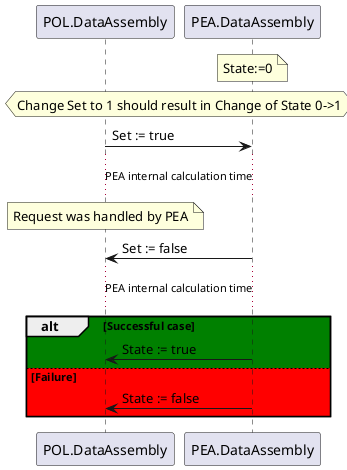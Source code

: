 /*
 * MIT License
 *
 * Copyright (c) 2021 P2O-Lab <p2o-lab@mailbox.tu-dresden.de>,
 * Chair for Process Control Systems, Technische Universität Dresden
 *
 * Permission is hereby granted, free of charge, to any person obtaining a copy
 * of this software and associated documentation files (the "Software"), to deal
 * in the Software without restriction, including without limitation the rights
 * to use, copy, modify, merge, publish, distribute, sublicense, and/or sell
 * copies of the Software, and to permit persons to whom the Software is
 * furnished to do so, subject to the following conditions:
 *
 * The above copyright notice and this permission notice shall be included in all
 * copies or substantial portions of the Software.
 *
 * THE SOFTWARE IS PROVIDED "AS IS", WITHOUT WARRANTY OF ANY KIND, EXPRESS OR
 * IMPLIED, INCLUDING BUT NOT LIMITED TO THE WARRANTIES OF MERCHANTABILITY,
 * FITNESS FOR A PARTICULAR PURPOSE AND NONINFRINGEMENT. IN NO EVENT SHALL THE
 * AUTHORS OR COPYRIGHT HOLDERS BE LIABLE FOR ANY CLAIM, DAMAGES OR OTHER
 * LIABILITY, WHETHER IN AN ACTION OF CONTRACT, TORT OR OTHERWISE, ARISING FROM,
 * OUT OF OR IN CONNECTION WITH THE SOFTWARE OR THE USE OR OTHER DEALINGS IN THE
 * SOFTWARE.
 */
 
@startuml

skinparam monochrome false

participant POL.DataAssembly
participant PEA.DataAssembly

    note over PEA.DataAssembly: State:=0
    hnote across: Change Set to 1 should result in Change of State 0->1
    POL.DataAssembly -> PEA.DataAssembly: Set := true
    ... PEA internal calculation time ...
    note over POL.DataAssembly : Request was handled by PEA
    PEA.DataAssembly -> POL.DataAssembly: Set := false
    ... PEA internal calculation time ...
alt #Green Successful case
    PEA.DataAssembly -> POL.DataAssembly: State := true
else #Red Failure
    PEA.DataAssembly -> POL.DataAssembly: State := false
end

@enduml
